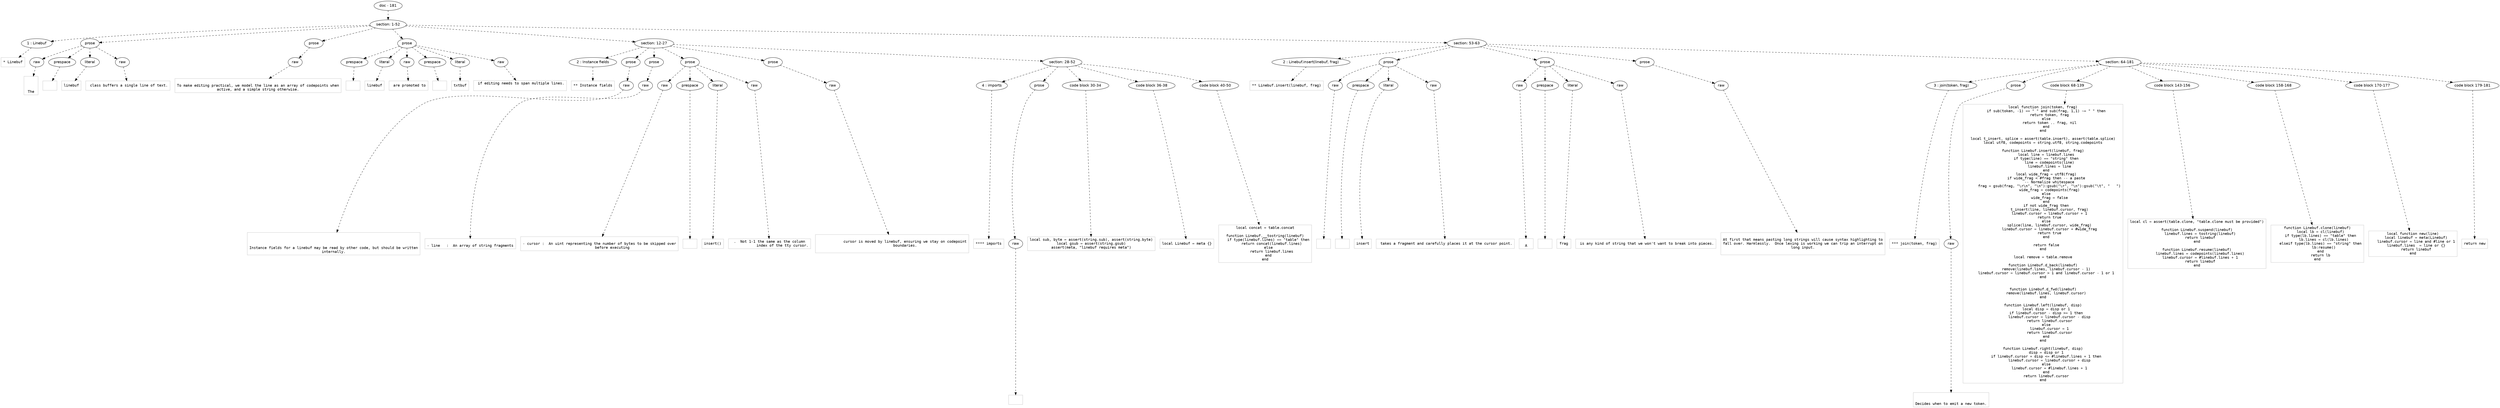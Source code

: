 digraph lpegNode {

node [fontname=Helvetica]
edge [style=dashed]

doc_0 [label="doc - 181"]


doc_0 -> { section_1}
{rank=same; section_1}

section_1 [label="section: 1-52"]


// END RANK doc_0

section_1 -> { header_2 prose_3 prose_4 prose_5 section_6 section_7}
{rank=same; header_2 prose_3 prose_4 prose_5 section_6 section_7}

header_2 [label="1 : Linebuf"]

prose_3 [label="prose"]

prose_4 [label="prose"]

prose_5 [label="prose"]

section_6 [label="section: 12-27"]

section_7 [label="section: 53-63"]


// END RANK section_1

header_2 -> leaf_8
leaf_8  [color=Gray,shape=rectangle,fontname=Inconsolata,label="* Linebuf"]
// END RANK header_2

prose_3 -> { raw_9 prespace_10 literal_11 raw_12}
{rank=same; raw_9 prespace_10 literal_11 raw_12}

raw_9 [label="raw"]

prespace_10 [label="prespace"]

literal_11 [label="literal"]

raw_12 [label="raw"]


// END RANK prose_3

raw_9 -> leaf_13
leaf_13  [color=Gray,shape=rectangle,fontname=Inconsolata,label="


The"]
// END RANK raw_9

prespace_10 -> leaf_14
leaf_14  [color=Gray,shape=rectangle,fontname=Inconsolata,label=" "]
// END RANK prespace_10

literal_11 -> leaf_15
leaf_15  [color=Gray,shape=rectangle,fontname=Inconsolata,label="linebuf"]
// END RANK literal_11

raw_12 -> leaf_16
leaf_16  [color=Gray,shape=rectangle,fontname=Inconsolata,label=" class buffers a single line of text.
"]
// END RANK raw_12

prose_4 -> { raw_17}
{rank=same; raw_17}

raw_17 [label="raw"]


// END RANK prose_4

raw_17 -> leaf_18
leaf_18  [color=Gray,shape=rectangle,fontname=Inconsolata,label="
To make editing practical, we model the line as an array of codepoints when
active, and a simple string otherwise.
"]
// END RANK raw_17

prose_5 -> { prespace_19 literal_20 raw_21 prespace_22 literal_23 raw_24}
{rank=same; prespace_19 literal_20 raw_21 prespace_22 literal_23 raw_24}

prespace_19 [label="prespace"]

literal_20 [label="literal"]

raw_21 [label="raw"]

prespace_22 [label="prespace"]

literal_23 [label="literal"]

raw_24 [label="raw"]


// END RANK prose_5

prespace_19 -> leaf_25
leaf_25  [color=Gray,shape=rectangle,fontname=Inconsolata,label=""]
// END RANK prespace_19

literal_20 -> leaf_26
leaf_26  [color=Gray,shape=rectangle,fontname=Inconsolata,label="linebuf"]
// END RANK literal_20

raw_21 -> leaf_27
leaf_27  [color=Gray,shape=rectangle,fontname=Inconsolata,label=" are promoted to"]
// END RANK raw_21

prespace_22 -> leaf_28
leaf_28  [color=Gray,shape=rectangle,fontname=Inconsolata,label=" "]
// END RANK prespace_22

literal_23 -> leaf_29
leaf_29  [color=Gray,shape=rectangle,fontname=Inconsolata,label="txtbuf"]
// END RANK literal_23

raw_24 -> leaf_30
leaf_30  [color=Gray,shape=rectangle,fontname=Inconsolata,label=" if editing needs to span multiple lines.

"]
// END RANK raw_24

section_6 -> { header_31 prose_32 prose_33 prose_34 prose_35 section_36}
{rank=same; header_31 prose_32 prose_33 prose_34 prose_35 section_36}

header_31 [label="2 : Instance fields"]

prose_32 [label="prose"]

prose_33 [label="prose"]

prose_34 [label="prose"]

prose_35 [label="prose"]

section_36 [label="section: 28-52"]


// END RANK section_6

header_31 -> leaf_37
leaf_37  [color=Gray,shape=rectangle,fontname=Inconsolata,label="** Instance fields"]
// END RANK header_31

prose_32 -> { raw_38}
{rank=same; raw_38}

raw_38 [label="raw"]


// END RANK prose_32

raw_38 -> leaf_39
leaf_39  [color=Gray,shape=rectangle,fontname=Inconsolata,label="


Instance fields for a linebuf may be read by other code, but should be written
internally.
"]
// END RANK raw_38

prose_33 -> { raw_40}
{rank=same; raw_40}

raw_40 [label="raw"]


// END RANK prose_33

raw_40 -> leaf_41
leaf_41  [color=Gray,shape=rectangle,fontname=Inconsolata,label="
- line   :  An array of string fragments
"]
// END RANK raw_40

prose_34 -> { raw_42 prespace_43 literal_44 raw_45}
{rank=same; raw_42 prespace_43 literal_44 raw_45}

raw_42 [label="raw"]

prespace_43 [label="prespace"]

literal_44 [label="literal"]

raw_45 [label="raw"]


// END RANK prose_34

raw_42 -> leaf_46
leaf_46  [color=Gray,shape=rectangle,fontname=Inconsolata,label="
- cursor :  An uint representing the number of bytes to be skipped over
            before executing"]
// END RANK raw_42

prespace_43 -> leaf_47
leaf_47  [color=Gray,shape=rectangle,fontname=Inconsolata,label=" "]
// END RANK prespace_43

literal_44 -> leaf_48
leaf_48  [color=Gray,shape=rectangle,fontname=Inconsolata,label="insert()"]
// END RANK literal_44

raw_45 -> leaf_49
leaf_49  [color=Gray,shape=rectangle,fontname=Inconsolata,label=".  Not 1-1 the same as the column
            index of the tty cursor.
"]
// END RANK raw_45

prose_35 -> { raw_50}
{rank=same; raw_50}

raw_50 [label="raw"]


// END RANK prose_35

raw_50 -> leaf_51
leaf_51  [color=Gray,shape=rectangle,fontname=Inconsolata,label="
            cursor is moved by linebuf, ensuring we stay on codepoint
            boundaries.

"]
// END RANK raw_50

section_36 -> { header_52 prose_53 codeblock_54 codeblock_55 codeblock_56}
{rank=same; header_52 prose_53 codeblock_54 codeblock_55 codeblock_56}

header_52 [label="4 : imports"]

prose_53 [label="prose"]

codeblock_54 [label="code block 30-34"]

codeblock_55 [label="code block 36-38"]

codeblock_56 [label="code block 40-50"]


// END RANK section_36

header_52 -> leaf_57
leaf_57  [color=Gray,shape=rectangle,fontname=Inconsolata,label="**** imports"]
// END RANK header_52

prose_53 -> { raw_58}
{rank=same; raw_58}

raw_58 [label="raw"]


// END RANK prose_53

raw_58 -> leaf_59
leaf_59  [color=Gray,shape=rectangle,fontname=Inconsolata,label="
"]
// END RANK raw_58

codeblock_54 -> leaf_60
leaf_60  [color=Gray,shape=rectangle,fontname=Inconsolata,label="local sub, byte = assert(string.sub), assert(string.byte)
local gsub = assert(string.gsub)
assert(meta, \"linebuf requires meta\")"]
// END RANK codeblock_54

codeblock_55 -> leaf_61
leaf_61  [color=Gray,shape=rectangle,fontname=Inconsolata,label="local Linebuf = meta {}"]
// END RANK codeblock_55

codeblock_56 -> leaf_62
leaf_62  [color=Gray,shape=rectangle,fontname=Inconsolata,label="local concat = table.concat

function Linebuf.__tostring(linebuf)
   if type(linebuf.lines) == \"table\" then
      return concat(linebuf.lines)
   else
      return linebuf.lines
   end
end"]
// END RANK codeblock_56

section_7 -> { header_63 prose_64 prose_65 prose_66 section_67}
{rank=same; header_63 prose_64 prose_65 prose_66 section_67}

header_63 [label="2 : Linebuf.insert(linebuf, frag)"]

prose_64 [label="prose"]

prose_65 [label="prose"]

prose_66 [label="prose"]

section_67 [label="section: 64-181"]


// END RANK section_7

header_63 -> leaf_68
leaf_68  [color=Gray,shape=rectangle,fontname=Inconsolata,label="** Linebuf.insert(linebuf, frag)"]
// END RANK header_63

prose_64 -> { raw_69 prespace_70 literal_71 raw_72}
{rank=same; raw_69 prespace_70 literal_71 raw_72}

raw_69 [label="raw"]

prespace_70 [label="prespace"]

literal_71 [label="literal"]

raw_72 [label="raw"]


// END RANK prose_64

raw_69 -> leaf_73
leaf_73  [color=Gray,shape=rectangle,fontname=Inconsolata,label=""]
// END RANK raw_69

prespace_70 -> leaf_74
leaf_74  [color=Gray,shape=rectangle,fontname=Inconsolata,label=""]
// END RANK prespace_70

literal_71 -> leaf_75
leaf_75  [color=Gray,shape=rectangle,fontname=Inconsolata,label="insert"]
// END RANK literal_71

raw_72 -> leaf_76
leaf_76  [color=Gray,shape=rectangle,fontname=Inconsolata,label=" takes a fragment and carefully places it at the cursor point.
"]
// END RANK raw_72

prose_65 -> { raw_77 prespace_78 literal_79 raw_80}
{rank=same; raw_77 prespace_78 literal_79 raw_80}

raw_77 [label="raw"]

prespace_78 [label="prespace"]

literal_79 [label="literal"]

raw_80 [label="raw"]


// END RANK prose_65

raw_77 -> leaf_81
leaf_81  [color=Gray,shape=rectangle,fontname=Inconsolata,label="
A"]
// END RANK raw_77

prespace_78 -> leaf_82
leaf_82  [color=Gray,shape=rectangle,fontname=Inconsolata,label=" "]
// END RANK prespace_78

literal_79 -> leaf_83
leaf_83  [color=Gray,shape=rectangle,fontname=Inconsolata,label="frag"]
// END RANK literal_79

raw_80 -> leaf_84
leaf_84  [color=Gray,shape=rectangle,fontname=Inconsolata,label=" is any kind of string that we won't want to break into pieces.
"]
// END RANK raw_80

prose_66 -> { raw_85}
{rank=same; raw_85}

raw_85 [label="raw"]


// END RANK prose_66

raw_85 -> leaf_86
leaf_86  [color=Gray,shape=rectangle,fontname=Inconsolata,label="
At first that means pasting long strings will cause syntax highlighting to
fall over. Harmlessly.  Once lexing is working we can trip an interrupt on
long input.

"]
// END RANK raw_85

section_67 -> { header_87 prose_88 codeblock_89 codeblock_90 codeblock_91 codeblock_92 codeblock_93}
{rank=same; header_87 prose_88 codeblock_89 codeblock_90 codeblock_91 codeblock_92 codeblock_93}

header_87 [label="3 : join(token, frag)"]

prose_88 [label="prose"]

codeblock_89 [label="code block 68-139"]

codeblock_90 [label="code block 143-156"]

codeblock_91 [label="code block 158-168"]

codeblock_92 [label="code block 170-177"]

codeblock_93 [label="code block 179-181"]


// END RANK section_67

header_87 -> leaf_94
leaf_94  [color=Gray,shape=rectangle,fontname=Inconsolata,label="*** join(token, frag)"]
// END RANK header_87

prose_88 -> { raw_95}
{rank=same; raw_95}

raw_95 [label="raw"]


// END RANK prose_88

raw_95 -> leaf_96
leaf_96  [color=Gray,shape=rectangle,fontname=Inconsolata,label="

Decides when to emit a new token.
"]
// END RANK raw_95

codeblock_89 -> leaf_97
leaf_97  [color=Gray,shape=rectangle,fontname=Inconsolata,label="local function join(token, frag)
   if sub(token, -1) == \" \" and sub(frag, 1,1) ~= \" \" then
      return token, frag
   else
      return token .. frag, nil
   end
end

local t_insert, splice = assert(table.insert), assert(table.splice)
local utf8, codepoints = string.utf8, string.codepoints

function Linebuf.insert(linebuf, frag)
   local line = linebuf.lines
   if type(line) == \"string\" then
      line = codepoints(line)
      linebuf.lines = line
   end
   local wide_frag = utf8(frag)
   if wide_frag < #frag then -- a paste
      -- Normalize whitespace
      frag = gsub(frag, \"\\r\\n\", \"\\n\"):gsub(\"\\r\", \"\\n\"):gsub(\"\\t\", \"   \")
      wide_frag = codepoints(frag)
   else
      wide_frag = false
   end
   if not wide_frag then
      t_insert(line, linebuf.cursor, frag)
      linebuf.cursor = linebuf.cursor + 1
      return true
   else
      splice(line, linebuf.cursor, wide_frag)
      linebuf.cursor = linebuf.cursor + #wide_frag
      return true
   end

   return false
end

local remove = table.remove

function Linebuf.d_back(linebuf)
   remove(linebuf.lines, linebuf.cursor - 1)
   linebuf.cursor = linebuf.cursor > 1 and linebuf.cursor - 1 or 1
end


function Linebuf.d_fwd(linebuf)
   remove(linebuf.lines, linebuf.cursor)
end

function Linebuf.left(linebuf, disp)
   local disp = disp or 1
   if linebuf.cursor - disp >= 1 then
      linebuf.cursor = linebuf.cursor - disp
      return linebuf.cursor
   else
      linebuf.cursor = 1
      return linebuf.cursor
   end
end

function Linebuf.right(linebuf, disp)
   disp = disp or 1
   if linebuf.cursor + disp <= #linebuf.lines + 1 then
      linebuf.cursor = linebuf.cursor + disp
   else
      linebuf.cursor = #linebuf.lines + 1
   end
   return linebuf.cursor
end"]
// END RANK codeblock_89

codeblock_90 -> leaf_98
leaf_98  [color=Gray,shape=rectangle,fontname=Inconsolata,label="local cl = assert(table.clone, \"table.clone must be provided\")

function Linebuf.suspend(linebuf)
   linebuf.lines = tostring(linebuf)
   return linebuf
end

function Linebuf.resume(linebuf)
   linebuf.lines = codepoints(linebuf.lines)
   linebuf.cursor = #linebuf.lines + 1
   return linebuf
end"]
// END RANK codeblock_90

codeblock_91 -> leaf_99
leaf_99  [color=Gray,shape=rectangle,fontname=Inconsolata,label="function Linebuf.clone(linebuf)
   local lb = cl(linebuf)
   if type(lb.lines) == \"table\" then
      lb.lines = cl(lb.lines)
   elseif type(lb.lines) == \"string\" then
      lb:resume()
   end
   return lb
end"]
// END RANK codeblock_91

codeblock_92 -> leaf_100
leaf_100  [color=Gray,shape=rectangle,fontname=Inconsolata,label="local function new(line)
   local linebuf = meta(Linebuf)
   linebuf.cursor = line and #line or 1
   linebuf.lines  = line or {}
   return linebuf
end"]
// END RANK codeblock_92

codeblock_93 -> leaf_101
leaf_101  [color=Gray,shape=rectangle,fontname=Inconsolata,label="return new"]
// END RANK codeblock_93


}
